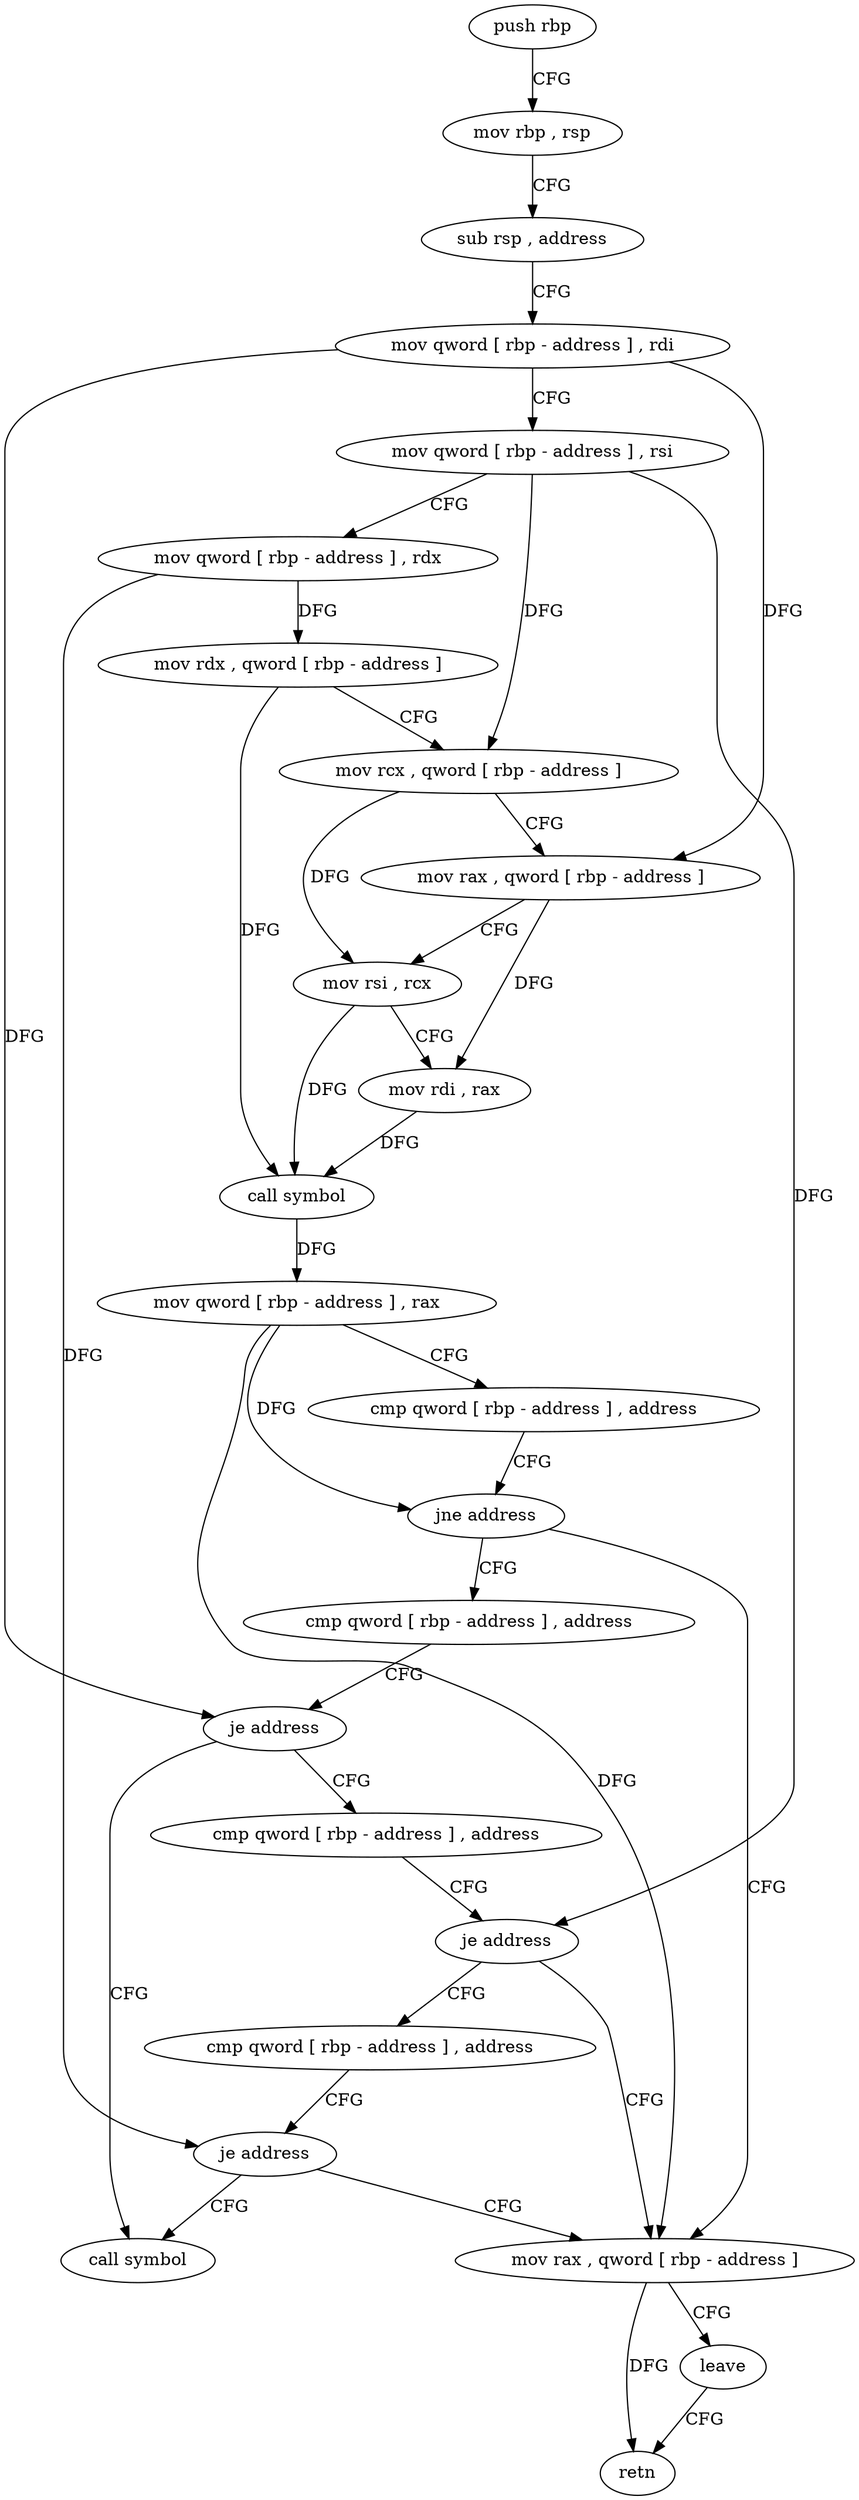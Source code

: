 digraph "func" {
"4461702" [label = "push rbp" ]
"4461703" [label = "mov rbp , rsp" ]
"4461706" [label = "sub rsp , address" ]
"4461710" [label = "mov qword [ rbp - address ] , rdi" ]
"4461714" [label = "mov qword [ rbp - address ] , rsi" ]
"4461718" [label = "mov qword [ rbp - address ] , rdx" ]
"4461722" [label = "mov rdx , qword [ rbp - address ]" ]
"4461726" [label = "mov rcx , qword [ rbp - address ]" ]
"4461730" [label = "mov rax , qword [ rbp - address ]" ]
"4461734" [label = "mov rsi , rcx" ]
"4461737" [label = "mov rdi , rax" ]
"4461740" [label = "call symbol" ]
"4461745" [label = "mov qword [ rbp - address ] , rax" ]
"4461749" [label = "cmp qword [ rbp - address ] , address" ]
"4461754" [label = "jne address" ]
"4461782" [label = "mov rax , qword [ rbp - address ]" ]
"4461756" [label = "cmp qword [ rbp - address ] , address" ]
"4461786" [label = "leave" ]
"4461787" [label = "retn" ]
"4461761" [label = "je address" ]
"4461777" [label = "call symbol" ]
"4461763" [label = "cmp qword [ rbp - address ] , address" ]
"4461768" [label = "je address" ]
"4461770" [label = "cmp qword [ rbp - address ] , address" ]
"4461775" [label = "je address" ]
"4461702" -> "4461703" [ label = "CFG" ]
"4461703" -> "4461706" [ label = "CFG" ]
"4461706" -> "4461710" [ label = "CFG" ]
"4461710" -> "4461714" [ label = "CFG" ]
"4461710" -> "4461730" [ label = "DFG" ]
"4461710" -> "4461761" [ label = "DFG" ]
"4461714" -> "4461718" [ label = "CFG" ]
"4461714" -> "4461726" [ label = "DFG" ]
"4461714" -> "4461768" [ label = "DFG" ]
"4461718" -> "4461722" [ label = "DFG" ]
"4461718" -> "4461775" [ label = "DFG" ]
"4461722" -> "4461726" [ label = "CFG" ]
"4461722" -> "4461740" [ label = "DFG" ]
"4461726" -> "4461730" [ label = "CFG" ]
"4461726" -> "4461734" [ label = "DFG" ]
"4461730" -> "4461734" [ label = "CFG" ]
"4461730" -> "4461737" [ label = "DFG" ]
"4461734" -> "4461737" [ label = "CFG" ]
"4461734" -> "4461740" [ label = "DFG" ]
"4461737" -> "4461740" [ label = "DFG" ]
"4461740" -> "4461745" [ label = "DFG" ]
"4461745" -> "4461749" [ label = "CFG" ]
"4461745" -> "4461754" [ label = "DFG" ]
"4461745" -> "4461782" [ label = "DFG" ]
"4461749" -> "4461754" [ label = "CFG" ]
"4461754" -> "4461782" [ label = "CFG" ]
"4461754" -> "4461756" [ label = "CFG" ]
"4461782" -> "4461786" [ label = "CFG" ]
"4461782" -> "4461787" [ label = "DFG" ]
"4461756" -> "4461761" [ label = "CFG" ]
"4461786" -> "4461787" [ label = "CFG" ]
"4461761" -> "4461777" [ label = "CFG" ]
"4461761" -> "4461763" [ label = "CFG" ]
"4461763" -> "4461768" [ label = "CFG" ]
"4461768" -> "4461782" [ label = "CFG" ]
"4461768" -> "4461770" [ label = "CFG" ]
"4461770" -> "4461775" [ label = "CFG" ]
"4461775" -> "4461782" [ label = "CFG" ]
"4461775" -> "4461777" [ label = "CFG" ]
}
